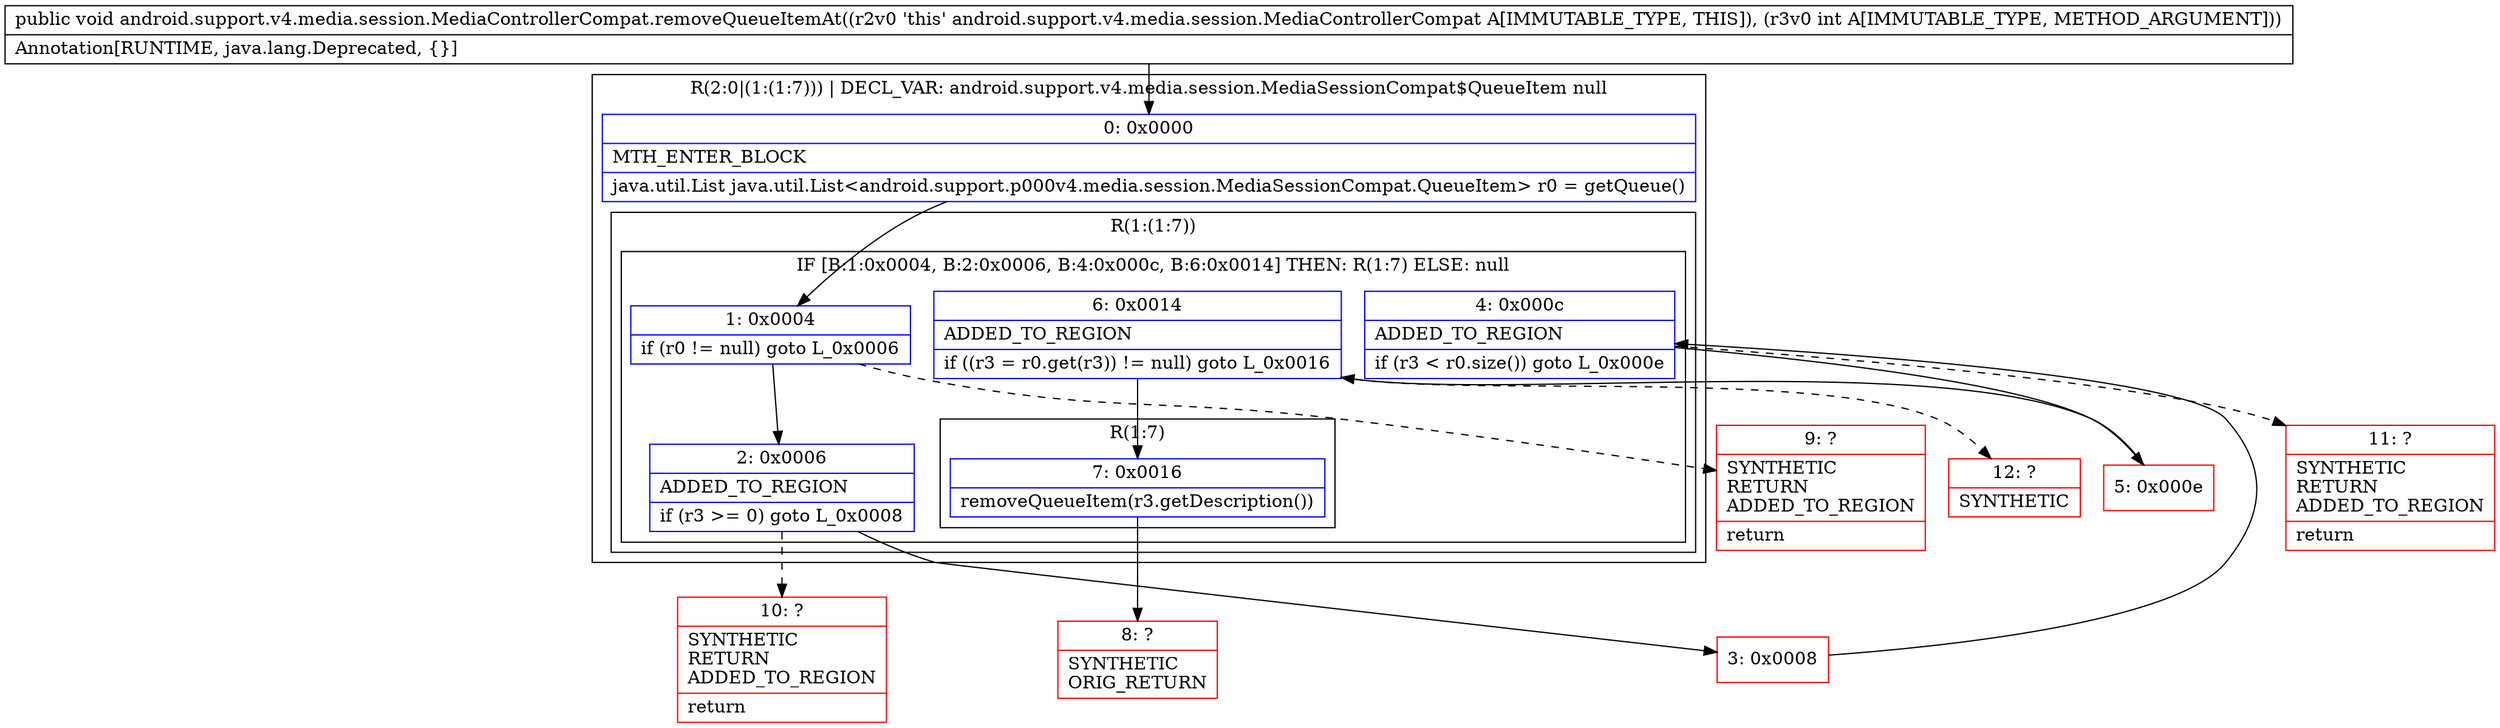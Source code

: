 digraph "CFG forandroid.support.v4.media.session.MediaControllerCompat.removeQueueItemAt(I)V" {
subgraph cluster_Region_233314973 {
label = "R(2:0|(1:(1:7))) | DECL_VAR: android.support.v4.media.session.MediaSessionCompat$QueueItem null\l";
node [shape=record,color=blue];
Node_0 [shape=record,label="{0\:\ 0x0000|MTH_ENTER_BLOCK\l|java.util.List java.util.List\<android.support.p000v4.media.session.MediaSessionCompat.QueueItem\> r0 = getQueue()\l}"];
subgraph cluster_Region_1194611118 {
label = "R(1:(1:7))";
node [shape=record,color=blue];
subgraph cluster_IfRegion_124186161 {
label = "IF [B:1:0x0004, B:2:0x0006, B:4:0x000c, B:6:0x0014] THEN: R(1:7) ELSE: null";
node [shape=record,color=blue];
Node_1 [shape=record,label="{1\:\ 0x0004|if (r0 != null) goto L_0x0006\l}"];
Node_2 [shape=record,label="{2\:\ 0x0006|ADDED_TO_REGION\l|if (r3 \>= 0) goto L_0x0008\l}"];
Node_4 [shape=record,label="{4\:\ 0x000c|ADDED_TO_REGION\l|if (r3 \< r0.size()) goto L_0x000e\l}"];
Node_6 [shape=record,label="{6\:\ 0x0014|ADDED_TO_REGION\l|if ((r3 = r0.get(r3)) != null) goto L_0x0016\l}"];
subgraph cluster_Region_1275787988 {
label = "R(1:7)";
node [shape=record,color=blue];
Node_7 [shape=record,label="{7\:\ 0x0016|removeQueueItem(r3.getDescription())\l}"];
}
}
}
}
Node_3 [shape=record,color=red,label="{3\:\ 0x0008}"];
Node_5 [shape=record,color=red,label="{5\:\ 0x000e}"];
Node_8 [shape=record,color=red,label="{8\:\ ?|SYNTHETIC\lORIG_RETURN\l}"];
Node_9 [shape=record,color=red,label="{9\:\ ?|SYNTHETIC\lRETURN\lADDED_TO_REGION\l|return\l}"];
Node_10 [shape=record,color=red,label="{10\:\ ?|SYNTHETIC\lRETURN\lADDED_TO_REGION\l|return\l}"];
Node_11 [shape=record,color=red,label="{11\:\ ?|SYNTHETIC\lRETURN\lADDED_TO_REGION\l|return\l}"];
Node_12 [shape=record,color=red,label="{12\:\ ?|SYNTHETIC\l}"];
MethodNode[shape=record,label="{public void android.support.v4.media.session.MediaControllerCompat.removeQueueItemAt((r2v0 'this' android.support.v4.media.session.MediaControllerCompat A[IMMUTABLE_TYPE, THIS]), (r3v0 int A[IMMUTABLE_TYPE, METHOD_ARGUMENT]))  | Annotation[RUNTIME, java.lang.Deprecated, \{\}]\l}"];
MethodNode -> Node_0;
Node_0 -> Node_1;
Node_1 -> Node_2;
Node_1 -> Node_9[style=dashed];
Node_2 -> Node_3;
Node_2 -> Node_10[style=dashed];
Node_4 -> Node_5;
Node_4 -> Node_11[style=dashed];
Node_6 -> Node_7;
Node_6 -> Node_12[style=dashed];
Node_7 -> Node_8;
Node_3 -> Node_4;
Node_5 -> Node_6;
}

